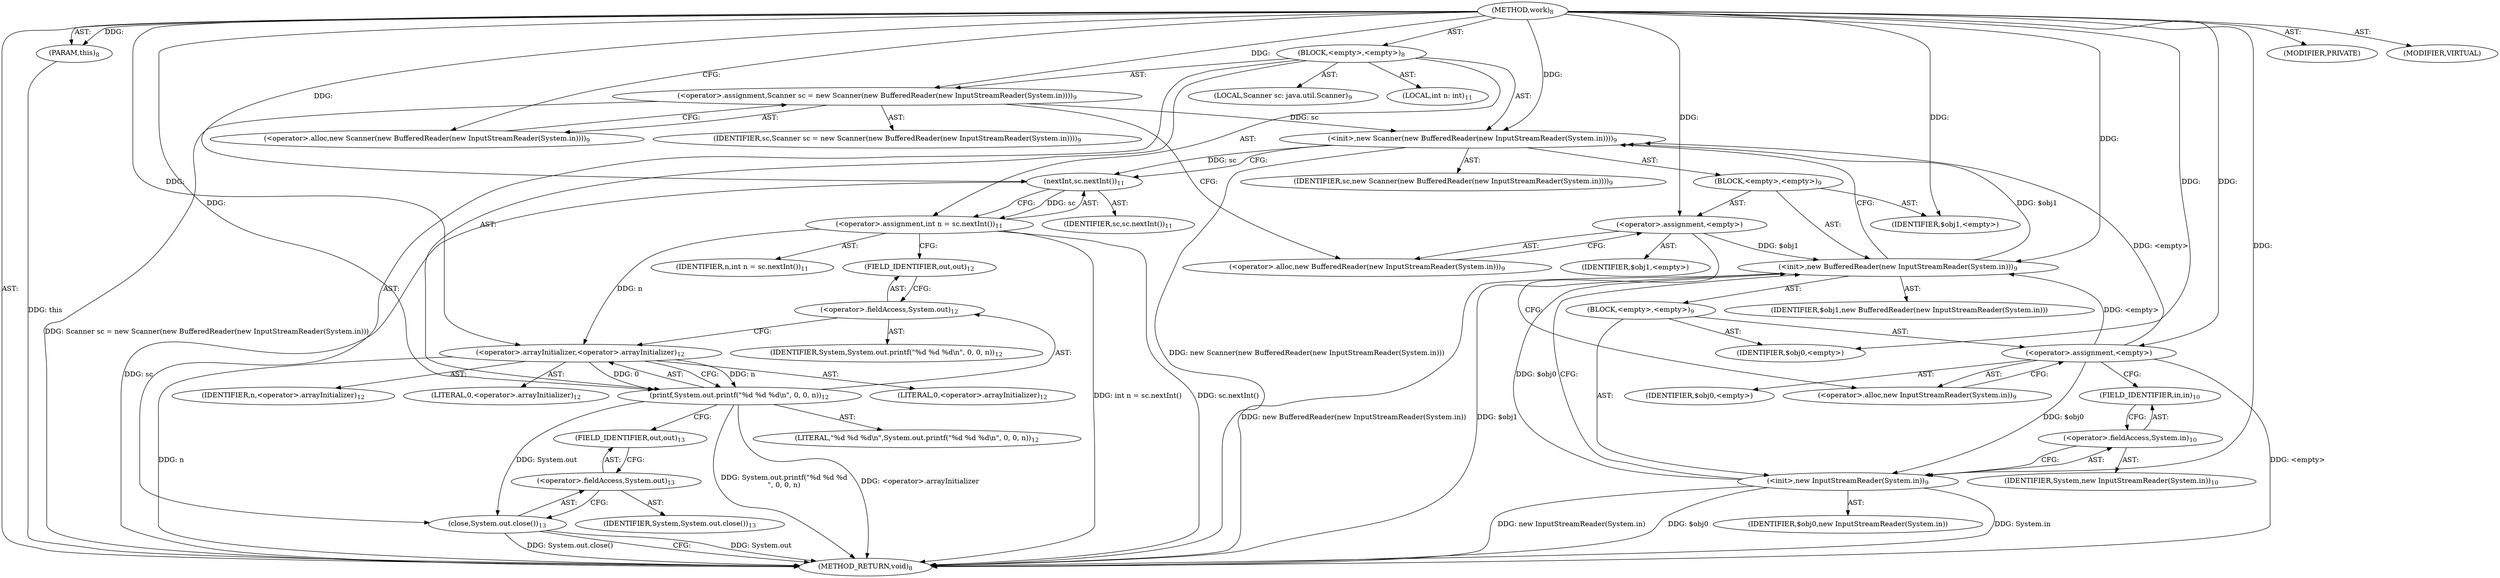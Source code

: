 digraph "work" {  
"20" [label = <(METHOD,work)<SUB>8</SUB>> ]
"21" [label = <(PARAM,this)<SUB>8</SUB>> ]
"22" [label = <(BLOCK,&lt;empty&gt;,&lt;empty&gt;)<SUB>8</SUB>> ]
"4" [label = <(LOCAL,Scanner sc: java.util.Scanner)<SUB>9</SUB>> ]
"23" [label = <(&lt;operator&gt;.assignment,Scanner sc = new Scanner(new BufferedReader(new InputStreamReader(System.in))))<SUB>9</SUB>> ]
"24" [label = <(IDENTIFIER,sc,Scanner sc = new Scanner(new BufferedReader(new InputStreamReader(System.in))))<SUB>9</SUB>> ]
"25" [label = <(&lt;operator&gt;.alloc,new Scanner(new BufferedReader(new InputStreamReader(System.in))))<SUB>9</SUB>> ]
"26" [label = <(&lt;init&gt;,new Scanner(new BufferedReader(new InputStreamReader(System.in))))<SUB>9</SUB>> ]
"3" [label = <(IDENTIFIER,sc,new Scanner(new BufferedReader(new InputStreamReader(System.in))))<SUB>9</SUB>> ]
"27" [label = <(BLOCK,&lt;empty&gt;,&lt;empty&gt;)<SUB>9</SUB>> ]
"28" [label = <(&lt;operator&gt;.assignment,&lt;empty&gt;)> ]
"29" [label = <(IDENTIFIER,$obj1,&lt;empty&gt;)> ]
"30" [label = <(&lt;operator&gt;.alloc,new BufferedReader(new InputStreamReader(System.in)))<SUB>9</SUB>> ]
"31" [label = <(&lt;init&gt;,new BufferedReader(new InputStreamReader(System.in)))<SUB>9</SUB>> ]
"32" [label = <(IDENTIFIER,$obj1,new BufferedReader(new InputStreamReader(System.in)))> ]
"33" [label = <(BLOCK,&lt;empty&gt;,&lt;empty&gt;)<SUB>9</SUB>> ]
"34" [label = <(&lt;operator&gt;.assignment,&lt;empty&gt;)> ]
"35" [label = <(IDENTIFIER,$obj0,&lt;empty&gt;)> ]
"36" [label = <(&lt;operator&gt;.alloc,new InputStreamReader(System.in))<SUB>9</SUB>> ]
"37" [label = <(&lt;init&gt;,new InputStreamReader(System.in))<SUB>9</SUB>> ]
"38" [label = <(IDENTIFIER,$obj0,new InputStreamReader(System.in))> ]
"39" [label = <(&lt;operator&gt;.fieldAccess,System.in)<SUB>10</SUB>> ]
"40" [label = <(IDENTIFIER,System,new InputStreamReader(System.in))<SUB>10</SUB>> ]
"41" [label = <(FIELD_IDENTIFIER,in,in)<SUB>10</SUB>> ]
"42" [label = <(IDENTIFIER,$obj0,&lt;empty&gt;)> ]
"43" [label = <(IDENTIFIER,$obj1,&lt;empty&gt;)> ]
"44" [label = <(LOCAL,int n: int)<SUB>11</SUB>> ]
"45" [label = <(&lt;operator&gt;.assignment,int n = sc.nextInt())<SUB>11</SUB>> ]
"46" [label = <(IDENTIFIER,n,int n = sc.nextInt())<SUB>11</SUB>> ]
"47" [label = <(nextInt,sc.nextInt())<SUB>11</SUB>> ]
"48" [label = <(IDENTIFIER,sc,sc.nextInt())<SUB>11</SUB>> ]
"49" [label = <(printf,System.out.printf(&quot;%d %d %d\n&quot;, 0, 0, n))<SUB>12</SUB>> ]
"50" [label = <(&lt;operator&gt;.fieldAccess,System.out)<SUB>12</SUB>> ]
"51" [label = <(IDENTIFIER,System,System.out.printf(&quot;%d %d %d\n&quot;, 0, 0, n))<SUB>12</SUB>> ]
"52" [label = <(FIELD_IDENTIFIER,out,out)<SUB>12</SUB>> ]
"53" [label = <(LITERAL,&quot;%d %d %d\n&quot;,System.out.printf(&quot;%d %d %d\n&quot;, 0, 0, n))<SUB>12</SUB>> ]
"54" [label = <(&lt;operator&gt;.arrayInitializer,&lt;operator&gt;.arrayInitializer)<SUB>12</SUB>> ]
"55" [label = <(LITERAL,0,&lt;operator&gt;.arrayInitializer)<SUB>12</SUB>> ]
"56" [label = <(LITERAL,0,&lt;operator&gt;.arrayInitializer)<SUB>12</SUB>> ]
"57" [label = <(IDENTIFIER,n,&lt;operator&gt;.arrayInitializer)<SUB>12</SUB>> ]
"58" [label = <(close,System.out.close())<SUB>13</SUB>> ]
"59" [label = <(&lt;operator&gt;.fieldAccess,System.out)<SUB>13</SUB>> ]
"60" [label = <(IDENTIFIER,System,System.out.close())<SUB>13</SUB>> ]
"61" [label = <(FIELD_IDENTIFIER,out,out)<SUB>13</SUB>> ]
"62" [label = <(MODIFIER,PRIVATE)> ]
"63" [label = <(MODIFIER,VIRTUAL)> ]
"64" [label = <(METHOD_RETURN,void)<SUB>8</SUB>> ]
  "20" -> "21"  [ label = "AST: "] 
  "20" -> "22"  [ label = "AST: "] 
  "20" -> "62"  [ label = "AST: "] 
  "20" -> "63"  [ label = "AST: "] 
  "20" -> "64"  [ label = "AST: "] 
  "22" -> "4"  [ label = "AST: "] 
  "22" -> "23"  [ label = "AST: "] 
  "22" -> "26"  [ label = "AST: "] 
  "22" -> "44"  [ label = "AST: "] 
  "22" -> "45"  [ label = "AST: "] 
  "22" -> "49"  [ label = "AST: "] 
  "22" -> "58"  [ label = "AST: "] 
  "23" -> "24"  [ label = "AST: "] 
  "23" -> "25"  [ label = "AST: "] 
  "26" -> "3"  [ label = "AST: "] 
  "26" -> "27"  [ label = "AST: "] 
  "27" -> "28"  [ label = "AST: "] 
  "27" -> "31"  [ label = "AST: "] 
  "27" -> "43"  [ label = "AST: "] 
  "28" -> "29"  [ label = "AST: "] 
  "28" -> "30"  [ label = "AST: "] 
  "31" -> "32"  [ label = "AST: "] 
  "31" -> "33"  [ label = "AST: "] 
  "33" -> "34"  [ label = "AST: "] 
  "33" -> "37"  [ label = "AST: "] 
  "33" -> "42"  [ label = "AST: "] 
  "34" -> "35"  [ label = "AST: "] 
  "34" -> "36"  [ label = "AST: "] 
  "37" -> "38"  [ label = "AST: "] 
  "37" -> "39"  [ label = "AST: "] 
  "39" -> "40"  [ label = "AST: "] 
  "39" -> "41"  [ label = "AST: "] 
  "45" -> "46"  [ label = "AST: "] 
  "45" -> "47"  [ label = "AST: "] 
  "47" -> "48"  [ label = "AST: "] 
  "49" -> "50"  [ label = "AST: "] 
  "49" -> "53"  [ label = "AST: "] 
  "49" -> "54"  [ label = "AST: "] 
  "50" -> "51"  [ label = "AST: "] 
  "50" -> "52"  [ label = "AST: "] 
  "54" -> "55"  [ label = "AST: "] 
  "54" -> "56"  [ label = "AST: "] 
  "54" -> "57"  [ label = "AST: "] 
  "58" -> "59"  [ label = "AST: "] 
  "59" -> "60"  [ label = "AST: "] 
  "59" -> "61"  [ label = "AST: "] 
  "23" -> "30"  [ label = "CFG: "] 
  "26" -> "47"  [ label = "CFG: "] 
  "45" -> "52"  [ label = "CFG: "] 
  "49" -> "61"  [ label = "CFG: "] 
  "58" -> "64"  [ label = "CFG: "] 
  "25" -> "23"  [ label = "CFG: "] 
  "47" -> "45"  [ label = "CFG: "] 
  "50" -> "54"  [ label = "CFG: "] 
  "54" -> "49"  [ label = "CFG: "] 
  "59" -> "58"  [ label = "CFG: "] 
  "28" -> "36"  [ label = "CFG: "] 
  "31" -> "26"  [ label = "CFG: "] 
  "52" -> "50"  [ label = "CFG: "] 
  "61" -> "59"  [ label = "CFG: "] 
  "30" -> "28"  [ label = "CFG: "] 
  "34" -> "41"  [ label = "CFG: "] 
  "37" -> "31"  [ label = "CFG: "] 
  "36" -> "34"  [ label = "CFG: "] 
  "39" -> "37"  [ label = "CFG: "] 
  "41" -> "39"  [ label = "CFG: "] 
  "20" -> "25"  [ label = "CFG: "] 
  "21" -> "64"  [ label = "DDG: this"] 
  "23" -> "64"  [ label = "DDG: Scanner sc = new Scanner(new BufferedReader(new InputStreamReader(System.in)))"] 
  "31" -> "64"  [ label = "DDG: $obj1"] 
  "34" -> "64"  [ label = "DDG: &lt;empty&gt;"] 
  "37" -> "64"  [ label = "DDG: $obj0"] 
  "37" -> "64"  [ label = "DDG: System.in"] 
  "37" -> "64"  [ label = "DDG: new InputStreamReader(System.in)"] 
  "31" -> "64"  [ label = "DDG: new BufferedReader(new InputStreamReader(System.in))"] 
  "26" -> "64"  [ label = "DDG: new Scanner(new BufferedReader(new InputStreamReader(System.in)))"] 
  "47" -> "64"  [ label = "DDG: sc"] 
  "45" -> "64"  [ label = "DDG: sc.nextInt()"] 
  "45" -> "64"  [ label = "DDG: int n = sc.nextInt()"] 
  "54" -> "64"  [ label = "DDG: n"] 
  "49" -> "64"  [ label = "DDG: &lt;operator&gt;.arrayInitializer"] 
  "49" -> "64"  [ label = "DDG: System.out.printf(&quot;%d %d %d\n&quot;, 0, 0, n)"] 
  "58" -> "64"  [ label = "DDG: System.out"] 
  "58" -> "64"  [ label = "DDG: System.out.close()"] 
  "20" -> "21"  [ label = "DDG: "] 
  "20" -> "23"  [ label = "DDG: "] 
  "47" -> "45"  [ label = "DDG: sc"] 
  "23" -> "26"  [ label = "DDG: sc"] 
  "20" -> "26"  [ label = "DDG: "] 
  "34" -> "26"  [ label = "DDG: &lt;empty&gt;"] 
  "31" -> "26"  [ label = "DDG: $obj1"] 
  "20" -> "49"  [ label = "DDG: "] 
  "54" -> "49"  [ label = "DDG: 0"] 
  "54" -> "49"  [ label = "DDG: n"] 
  "49" -> "58"  [ label = "DDG: System.out"] 
  "20" -> "28"  [ label = "DDG: "] 
  "20" -> "43"  [ label = "DDG: "] 
  "26" -> "47"  [ label = "DDG: sc"] 
  "20" -> "47"  [ label = "DDG: "] 
  "20" -> "54"  [ label = "DDG: "] 
  "45" -> "54"  [ label = "DDG: n"] 
  "28" -> "31"  [ label = "DDG: $obj1"] 
  "20" -> "31"  [ label = "DDG: "] 
  "34" -> "31"  [ label = "DDG: &lt;empty&gt;"] 
  "37" -> "31"  [ label = "DDG: $obj0"] 
  "20" -> "34"  [ label = "DDG: "] 
  "20" -> "42"  [ label = "DDG: "] 
  "34" -> "37"  [ label = "DDG: $obj0"] 
  "20" -> "37"  [ label = "DDG: "] 
}
